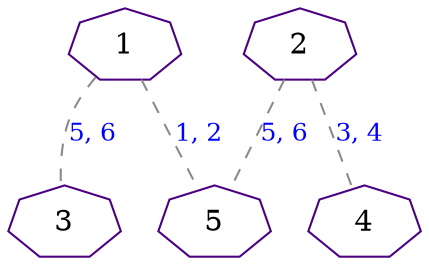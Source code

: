 graph G
{
        edge[color="gray54",fontcolor="blue",fontsize=12, len=3, style="dashed"];
        node[color="indigo",fontsize=14, shape="septagon"];

        1 -- 3 [label="5, 6"];
        1 -- 5 [label="1, 2"];
        2 -- 5 [label="5, 6"];
        2 -- 4 [label="3, 4"];
}